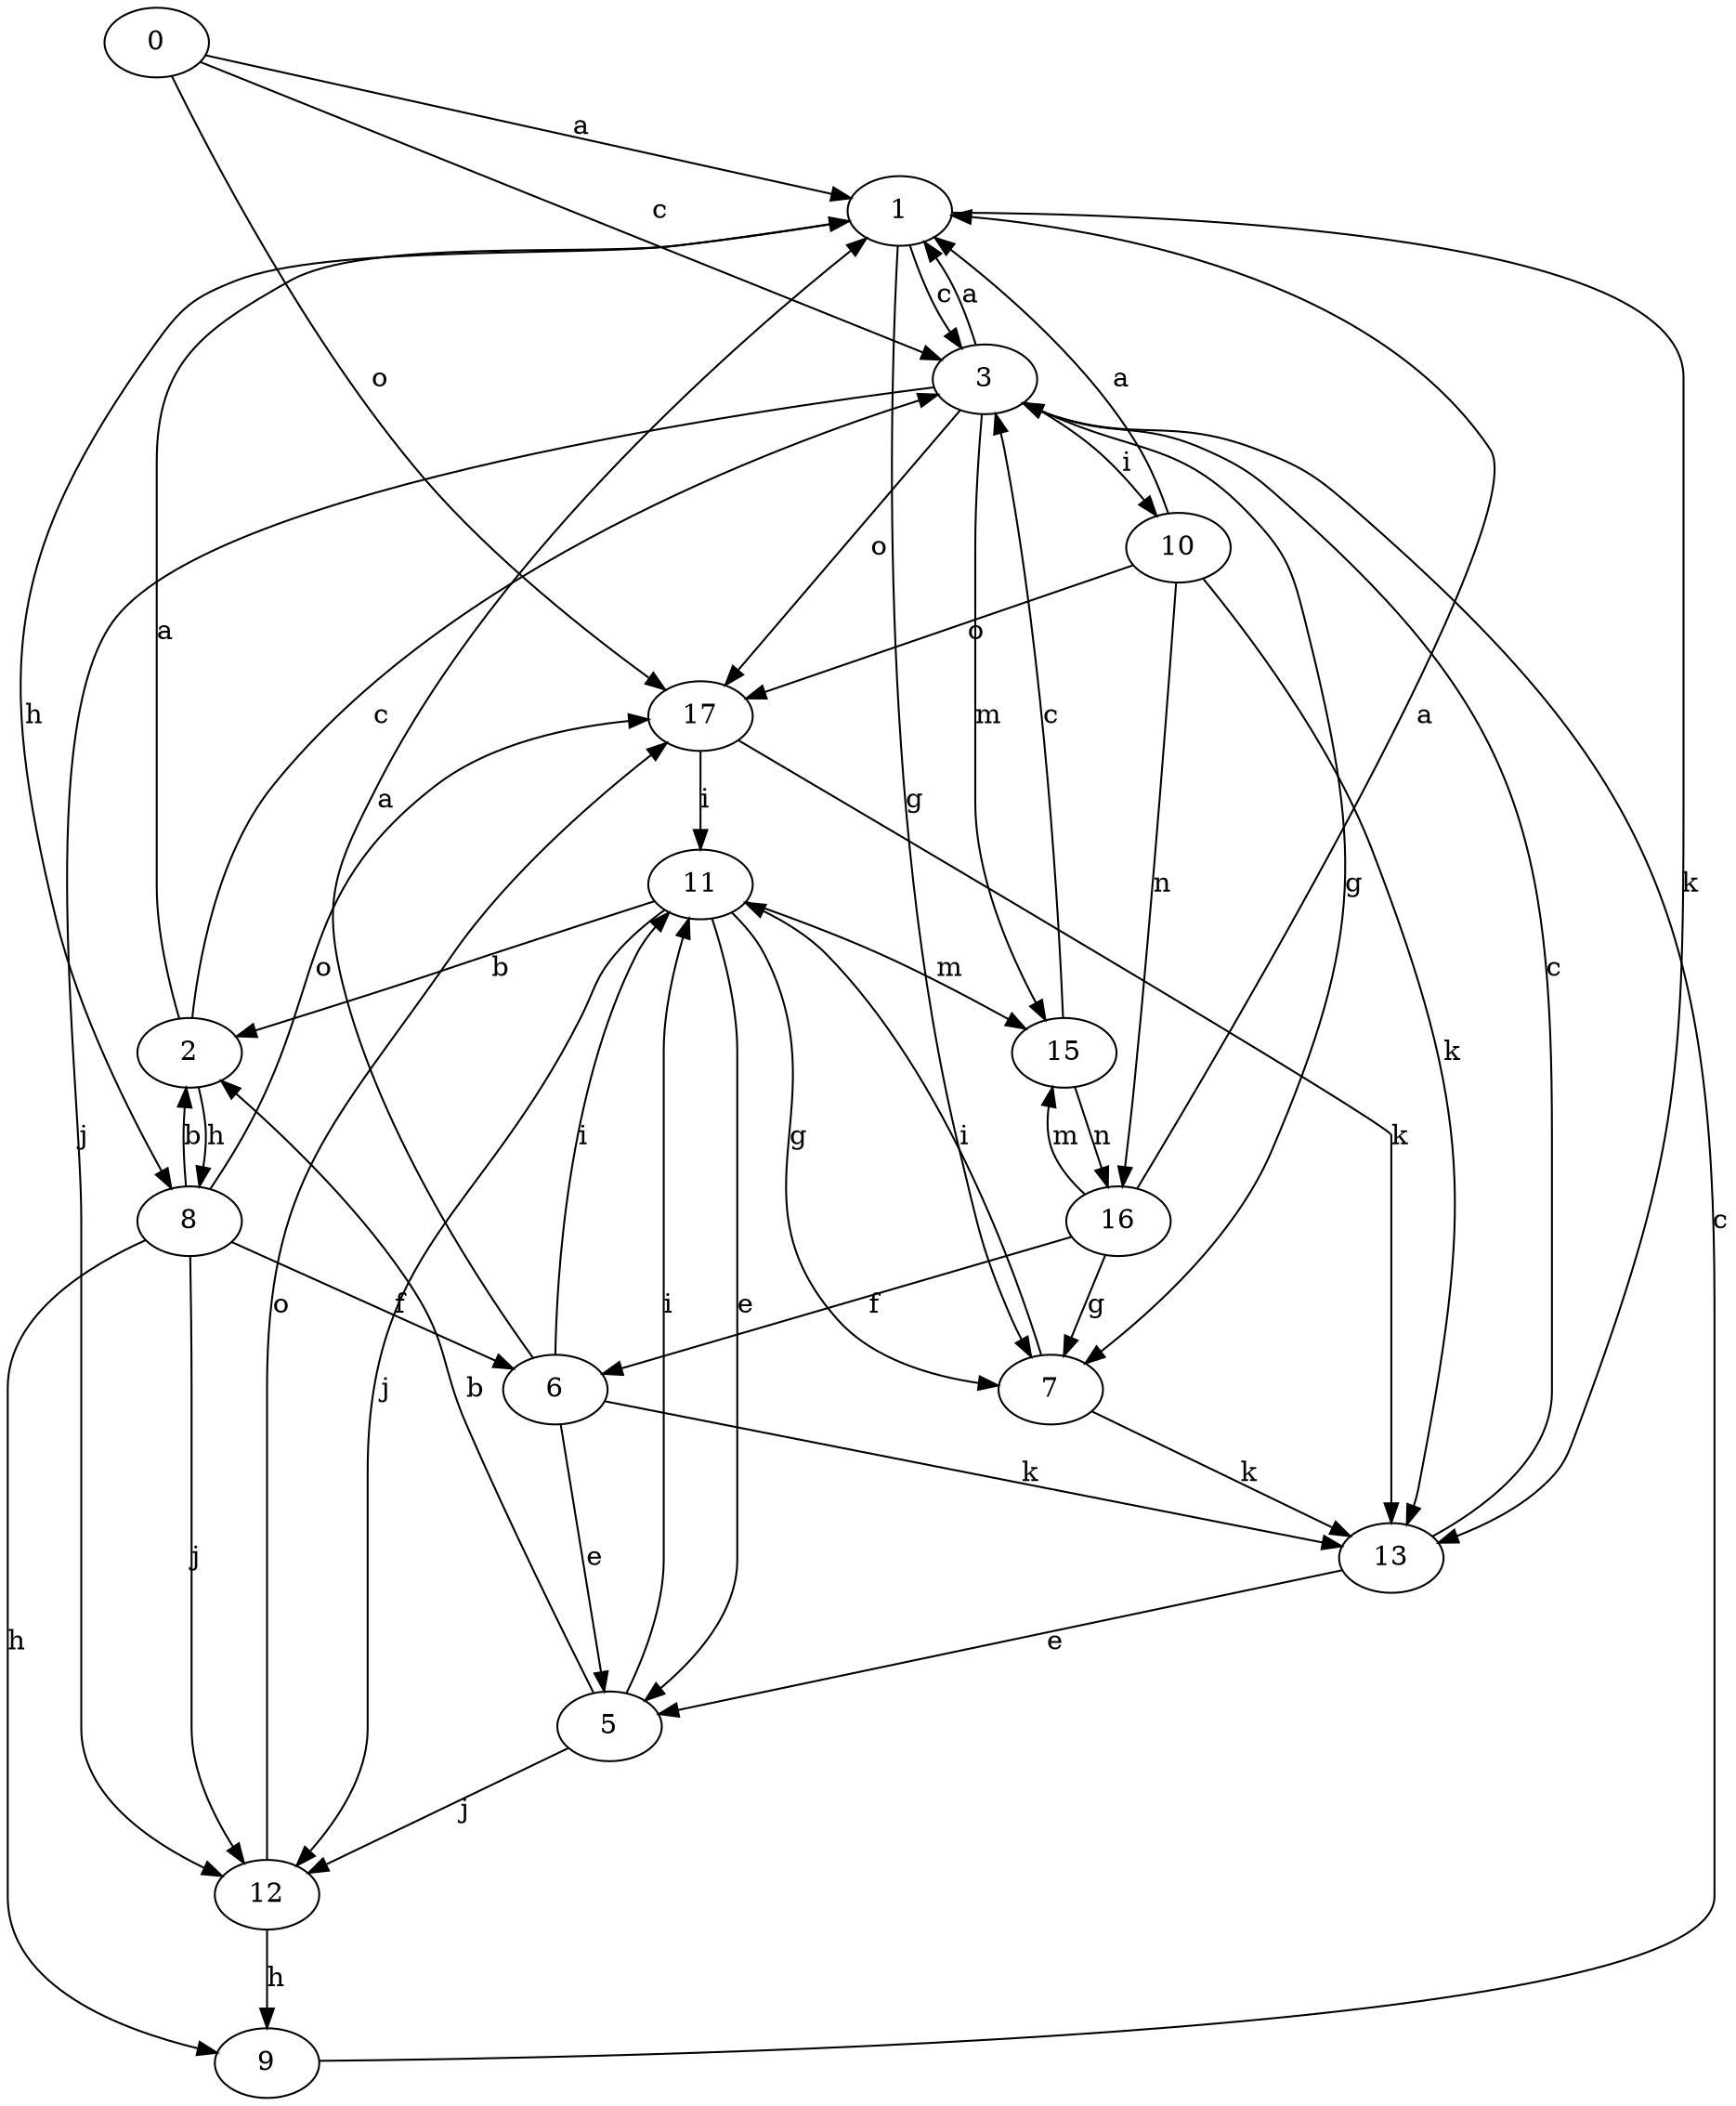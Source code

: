 strict digraph  {
1;
2;
3;
5;
6;
7;
8;
9;
0;
10;
11;
12;
13;
15;
16;
17;
1 -> 3  [label=c];
1 -> 7  [label=g];
1 -> 8  [label=h];
1 -> 13  [label=k];
2 -> 1  [label=a];
2 -> 3  [label=c];
2 -> 8  [label=h];
3 -> 1  [label=a];
3 -> 7  [label=g];
3 -> 10  [label=i];
3 -> 12  [label=j];
3 -> 15  [label=m];
3 -> 17  [label=o];
5 -> 2  [label=b];
5 -> 11  [label=i];
5 -> 12  [label=j];
6 -> 1  [label=a];
6 -> 5  [label=e];
6 -> 11  [label=i];
6 -> 13  [label=k];
7 -> 11  [label=i];
7 -> 13  [label=k];
8 -> 2  [label=b];
8 -> 6  [label=f];
8 -> 9  [label=h];
8 -> 12  [label=j];
8 -> 17  [label=o];
9 -> 3  [label=c];
0 -> 1  [label=a];
0 -> 3  [label=c];
0 -> 17  [label=o];
10 -> 1  [label=a];
10 -> 13  [label=k];
10 -> 16  [label=n];
10 -> 17  [label=o];
11 -> 2  [label=b];
11 -> 5  [label=e];
11 -> 7  [label=g];
11 -> 12  [label=j];
11 -> 15  [label=m];
12 -> 9  [label=h];
12 -> 17  [label=o];
13 -> 3  [label=c];
13 -> 5  [label=e];
15 -> 3  [label=c];
15 -> 16  [label=n];
16 -> 1  [label=a];
16 -> 6  [label=f];
16 -> 7  [label=g];
16 -> 15  [label=m];
17 -> 11  [label=i];
17 -> 13  [label=k];
}
